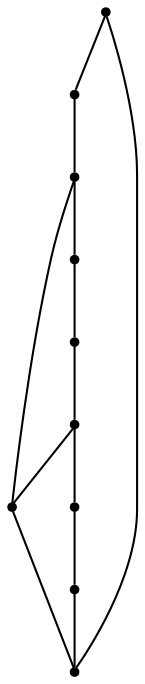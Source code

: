 graph {
  node [shape=point,comment="{\"directed\":false,\"doi\":\"10.1007/978-3-031-22203-0_29\",\"figure\":\"1 (1)\"}"]

  v0 [pos="1607.0465527645647,371.6841815189767"]
  v1 [pos="1569.7876506812815,436.21548032351996"]
  v2 [pos="1495.274647440252,436.21548032351996"]
  v3 [pos="1420.758560160964,436.21548032351996"]
  v4 [pos="1569.7876506812815,307.14959602837473"]
  v5 [pos="1532.5337402887878,242.61933449718254"]
  v6 [pos="1495.274647440252,350.1724834550737"]
  v7 [pos="1458.0124705534574,242.61933449718254"]
  v8 [pos="1420.758560160964,307.14959602837473"]
  v9 [pos="1383.498545280371,371.6841815189767"]

  v0 -- v1 [id="-1",pos="1607.0465527645647,371.6841815189767 1569.7876506812815,436.21548032351996 1569.7876506812815,436.21548032351996 1569.7876506812815,436.21548032351996"]
  v2 -- v3 [id="-3",pos="1495.274647440252,436.21548032351996 1420.758560160964,436.21548032351996 1420.758560160964,436.21548032351996 1420.758560160964,436.21548032351996"]
  v1 -- v2 [id="-4",pos="1569.7876506812815,436.21548032351996 1495.274647440252,436.21548032351996 1495.274647440252,436.21548032351996 1495.274647440252,436.21548032351996"]
  v4 -- v0 [id="-6",pos="1569.7876506812815,307.14959602837473 1607.0465527645647,371.6841815189767 1607.0465527645647,371.6841815189767 1607.0465527645647,371.6841815189767"]
  v5 -- v4 [id="-7",pos="1532.5337402887878,242.61933449718254 1569.7876506812815,307.14959602837473 1569.7876506812815,307.14959602837473 1569.7876506812815,307.14959602837473"]
  v9 -- v8 [id="-10",pos="1383.498545280371,371.6841815189767 1420.758560160964,307.14959602837473 1420.758560160964,307.14959602837473 1420.758560160964,307.14959602837473"]
  v8 -- v7 [id="-11",pos="1420.758560160964,307.14959602837473 1458.0124705534574,242.61933449718254 1458.0124705534574,242.61933449718254 1458.0124705534574,242.61933449718254"]
  v3 -- v9 [id="-13",pos="1420.758560160964,436.21548032351996 1383.498545280371,371.6841815189767 1383.498545280371,371.6841815189767 1383.498545280371,371.6841815189767"]
  v8 -- v6 [id="-14",pos="1420.758560160964,307.14959602837473 1495.274647440252,350.1724834550737 1495.274647440252,350.1724834550737 1495.274647440252,350.1724834550737"]
  v7 -- v5 [id="-16",pos="1458.0124705534574,242.61933449718254 1532.5337402887878,242.61933449718254 1532.5337402887878,242.61933449718254 1532.5337402887878,242.61933449718254"]
  v6 -- v2 [id="-17",pos="1495.274647440252,350.1724834550737 1495.274647440252,436.21548032351996 1495.274647440252,436.21548032351996 1495.274647440252,436.21548032351996"]
  v6 -- v4 [id="-18",pos="1495.274647440252,350.1724834550737 1569.7876506812815,307.14959602837473 1569.7876506812815,307.14959602837473 1569.7876506812815,307.14959602837473"]
}
